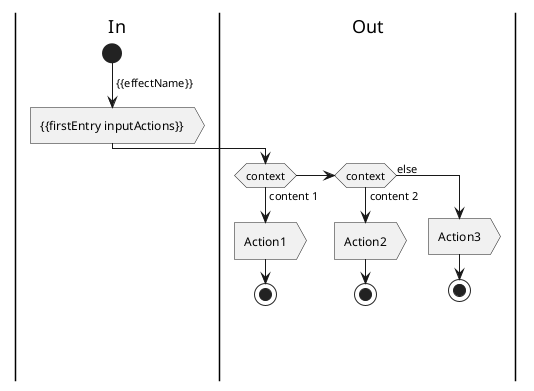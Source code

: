 @startuml
|In|
start
-> {{effectName}};
:{{firstEntry inputActions}}>
|Out|
if (context) then (content 1)
  :Action1>
  stop
elseif (context) then (content 2)
  :Action2>
  stop
else (else)
  :Action3>
  stop
endif
@enduml
